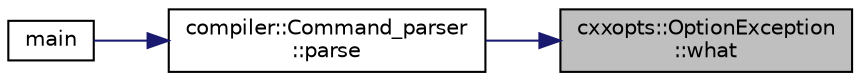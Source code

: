 digraph "cxxopts::OptionException::what"
{
 // LATEX_PDF_SIZE
  edge [fontname="Helvetica",fontsize="10",labelfontname="Helvetica",labelfontsize="10"];
  node [fontname="Helvetica",fontsize="10",shape=record];
  rankdir="RL";
  Node1 [label="cxxopts::OptionException\l::what",height=0.2,width=0.4,color="black", fillcolor="grey75", style="filled", fontcolor="black",tooltip=" "];
  Node1 -> Node2 [dir="back",color="midnightblue",fontsize="10",style="solid",fontname="Helvetica"];
  Node2 [label="compiler::Command_parser\l::parse",height=0.2,width=0.4,color="black", fillcolor="white", style="filled",URL="$classcompiler_1_1_command__parser.html#ae725b12b2416c58409d1d08872404f65",tooltip="Parse the argument passed by the command line."];
  Node2 -> Node3 [dir="back",color="midnightblue",fontsize="10",style="solid",fontname="Helvetica"];
  Node3 [label="main",height=0.2,width=0.4,color="black", fillcolor="white", style="filled",URL="$main_8cc.html#a217dbf8b442f20279ea00b898af96f52",tooltip=" "];
}
